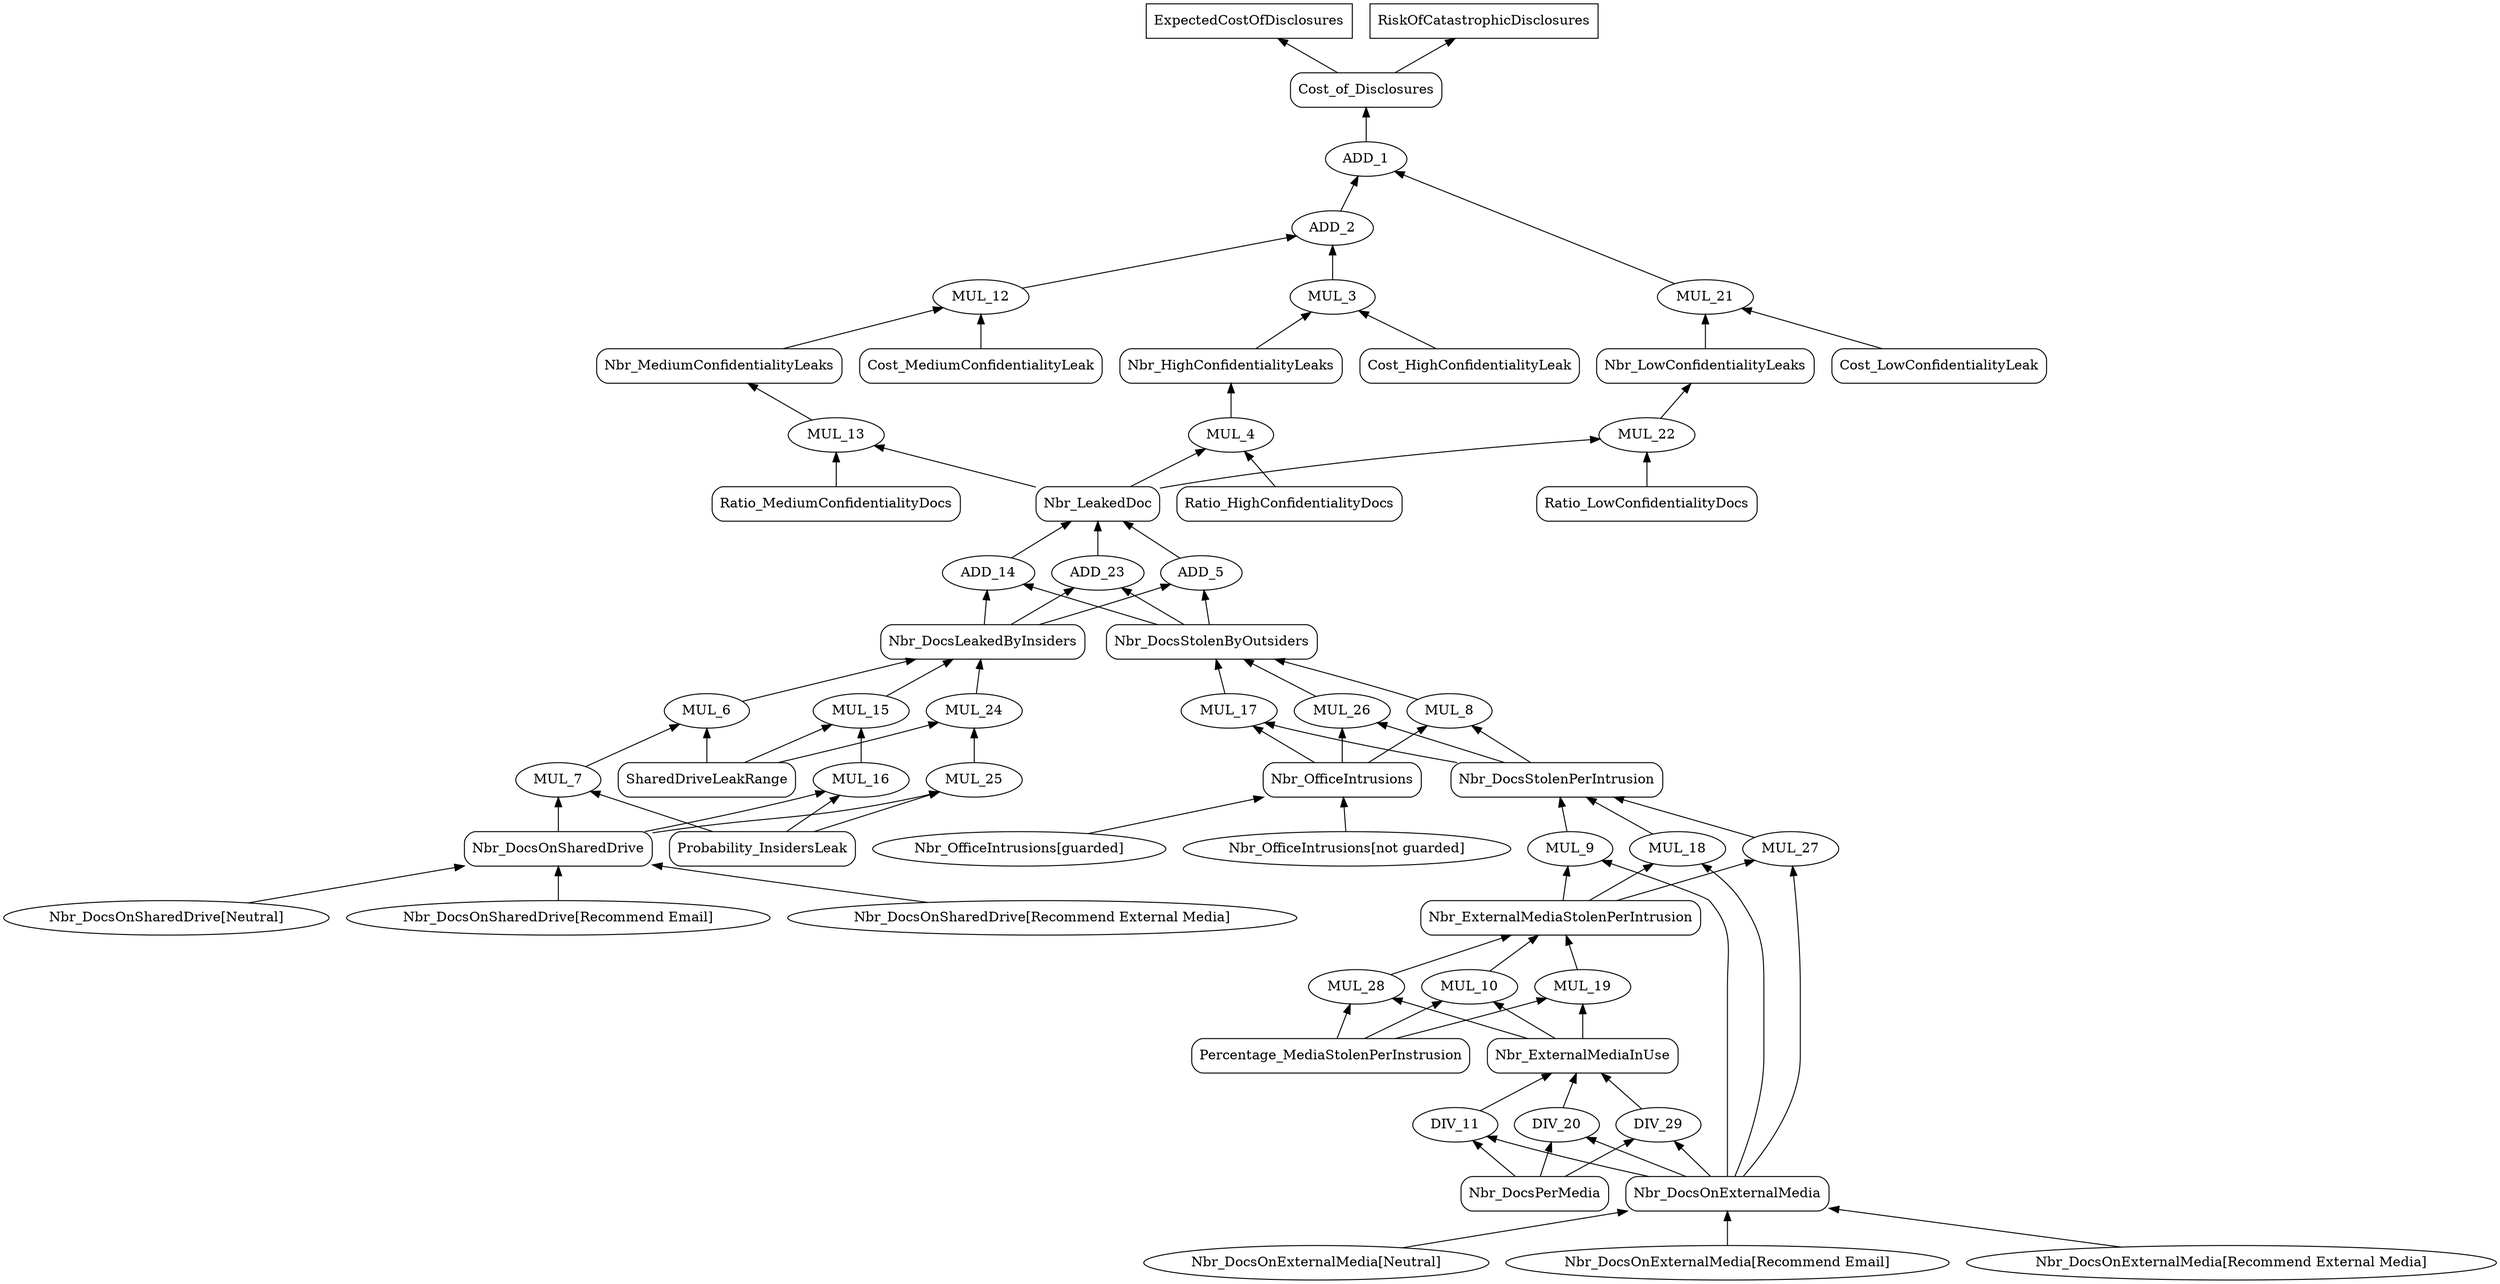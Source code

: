 digraph G { 
rankdir = BT; 
edge[dir=forward]; 
ExpectedCostOfDisclosures[shape=box]
Cost_of_Disclosures[shape=box, style=rounded]
Nbr_HighConfidentialityLeaks[shape=box, style=rounded]
Nbr_LeakedDoc[shape=box, style=rounded]
Nbr_DocsLeakedByInsiders[shape=box, style=rounded]
Probability_InsidersLeak[shape=box, style=rounded]
Nbr_DocsOnSharedDrive[shape=box, style=rounded]
"Nbr_DocsOnSharedDrive[Neutral]"[shape=ellipse]
"Nbr_DocsOnSharedDrive[Recommend Email]"[shape=ellipse]
"Nbr_DocsOnSharedDrive[Recommend External Media]"[shape=ellipse]
SharedDriveLeakRange[shape=box, style=rounded]
Nbr_DocsStolenByOutsiders[shape=box, style=rounded]
Nbr_OfficeIntrusions[shape=box, style=rounded]
"Nbr_OfficeIntrusions[not guarded]"[shape=ellipse]
"Nbr_OfficeIntrusions[guarded]"[shape=ellipse]
Nbr_DocsStolenPerIntrusion[shape=box, style=rounded]
Nbr_ExternalMediaStolenPerIntrusion[shape=box, style=rounded]
Nbr_ExternalMediaInUse[shape=box, style=rounded]
Nbr_DocsOnExternalMedia[shape=box, style=rounded]
"Nbr_DocsOnExternalMedia[Neutral]"[shape=ellipse]
"Nbr_DocsOnExternalMedia[Recommend Email]"[shape=ellipse]
"Nbr_DocsOnExternalMedia[Recommend External Media]"[shape=ellipse]
Nbr_DocsPerMedia[shape=box, style=rounded]
Percentage_MediaStolenPerInstrusion[shape=box, style=rounded]
Ratio_HighConfidentialityDocs[shape=box, style=rounded]
Cost_HighConfidentialityLeak[shape=box, style=rounded]
Nbr_MediumConfidentialityLeaks[shape=box, style=rounded]
Ratio_MediumConfidentialityDocs[shape=box, style=rounded]
Cost_MediumConfidentialityLeak[shape=box, style=rounded]
Nbr_LowConfidentialityLeaks[shape=box, style=rounded]
Ratio_LowConfidentialityDocs[shape=box, style=rounded]
Cost_LowConfidentialityLeak[shape=box, style=rounded]
RiskOfCatastrophicDisclosures[shape=box]
"Nbr_DocsOnSharedDrive[Neutral]"->Nbr_DocsOnSharedDrive
"Nbr_DocsOnSharedDrive[Recommend Email]"->Nbr_DocsOnSharedDrive
"Nbr_DocsOnSharedDrive[Recommend External Media]"->Nbr_DocsOnSharedDrive
Probability_InsidersLeak->"MUL_7"
Nbr_DocsOnSharedDrive->"MUL_7"
"MUL_7"->"MUL_6"
SharedDriveLeakRange->"MUL_6"
"MUL_6"->Nbr_DocsLeakedByInsiders
"Nbr_OfficeIntrusions[not guarded]"->Nbr_OfficeIntrusions
"Nbr_OfficeIntrusions[guarded]"->Nbr_OfficeIntrusions
"Nbr_DocsOnExternalMedia[Neutral]"->Nbr_DocsOnExternalMedia
"Nbr_DocsOnExternalMedia[Recommend Email]"->Nbr_DocsOnExternalMedia
"Nbr_DocsOnExternalMedia[Recommend External Media]"->Nbr_DocsOnExternalMedia
Nbr_DocsOnExternalMedia->"DIV_11"
Nbr_DocsPerMedia->"DIV_11"
"DIV_11"->Nbr_ExternalMediaInUse
Nbr_ExternalMediaInUse->"MUL_10"
Percentage_MediaStolenPerInstrusion->"MUL_10"
"MUL_10"->Nbr_ExternalMediaStolenPerIntrusion
Nbr_ExternalMediaStolenPerIntrusion->"MUL_9"
Nbr_DocsOnExternalMedia->"MUL_9"
"MUL_9"->Nbr_DocsStolenPerIntrusion
Nbr_OfficeIntrusions->"MUL_8"
Nbr_DocsStolenPerIntrusion->"MUL_8"
"MUL_8"->Nbr_DocsStolenByOutsiders
Nbr_DocsLeakedByInsiders->"ADD_5"
Nbr_DocsStolenByOutsiders->"ADD_5"
"ADD_5"->Nbr_LeakedDoc
Nbr_LeakedDoc->"MUL_4"
Ratio_HighConfidentialityDocs->"MUL_4"
"MUL_4"->Nbr_HighConfidentialityLeaks
Nbr_HighConfidentialityLeaks->"MUL_3"
Cost_HighConfidentialityLeak->"MUL_3"
Probability_InsidersLeak->"MUL_16"
Nbr_DocsOnSharedDrive->"MUL_16"
"MUL_16"->"MUL_15"
SharedDriveLeakRange->"MUL_15"
"MUL_15"->Nbr_DocsLeakedByInsiders
Nbr_DocsOnExternalMedia->"DIV_20"
Nbr_DocsPerMedia->"DIV_20"
"DIV_20"->Nbr_ExternalMediaInUse
Nbr_ExternalMediaInUse->"MUL_19"
Percentage_MediaStolenPerInstrusion->"MUL_19"
"MUL_19"->Nbr_ExternalMediaStolenPerIntrusion
Nbr_ExternalMediaStolenPerIntrusion->"MUL_18"
Nbr_DocsOnExternalMedia->"MUL_18"
"MUL_18"->Nbr_DocsStolenPerIntrusion
Nbr_OfficeIntrusions->"MUL_17"
Nbr_DocsStolenPerIntrusion->"MUL_17"
"MUL_17"->Nbr_DocsStolenByOutsiders
Nbr_DocsLeakedByInsiders->"ADD_14"
Nbr_DocsStolenByOutsiders->"ADD_14"
"ADD_14"->Nbr_LeakedDoc
Nbr_LeakedDoc->"MUL_13"
Ratio_MediumConfidentialityDocs->"MUL_13"
"MUL_13"->Nbr_MediumConfidentialityLeaks
Nbr_MediumConfidentialityLeaks->"MUL_12"
Cost_MediumConfidentialityLeak->"MUL_12"
"MUL_3"->"ADD_2"
"MUL_12"->"ADD_2"
Probability_InsidersLeak->"MUL_25"
Nbr_DocsOnSharedDrive->"MUL_25"
"MUL_25"->"MUL_24"
SharedDriveLeakRange->"MUL_24"
"MUL_24"->Nbr_DocsLeakedByInsiders
Nbr_DocsOnExternalMedia->"DIV_29"
Nbr_DocsPerMedia->"DIV_29"
"DIV_29"->Nbr_ExternalMediaInUse
Nbr_ExternalMediaInUse->"MUL_28"
Percentage_MediaStolenPerInstrusion->"MUL_28"
"MUL_28"->Nbr_ExternalMediaStolenPerIntrusion
Nbr_ExternalMediaStolenPerIntrusion->"MUL_27"
Nbr_DocsOnExternalMedia->"MUL_27"
"MUL_27"->Nbr_DocsStolenPerIntrusion
Nbr_OfficeIntrusions->"MUL_26"
Nbr_DocsStolenPerIntrusion->"MUL_26"
"MUL_26"->Nbr_DocsStolenByOutsiders
Nbr_DocsLeakedByInsiders->"ADD_23"
Nbr_DocsStolenByOutsiders->"ADD_23"
"ADD_23"->Nbr_LeakedDoc
Nbr_LeakedDoc->"MUL_22"
Ratio_LowConfidentialityDocs->"MUL_22"
"MUL_22"->Nbr_LowConfidentialityLeaks
Nbr_LowConfidentialityLeaks->"MUL_21"
Cost_LowConfidentialityLeak->"MUL_21"
"ADD_2"->"ADD_1"
"MUL_21"->"ADD_1"
"ADD_1"->Cost_of_Disclosures
Cost_of_Disclosures->ExpectedCostOfDisclosures
Cost_of_Disclosures->RiskOfCatastrophicDisclosures
}
